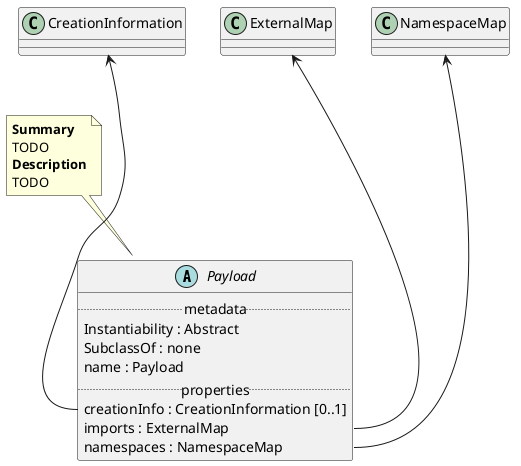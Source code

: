 @startuml
abstract Payload {
.. metadata ..
    Instantiability : Abstract
    SubclassOf : none
    name : Payload
.. properties ..
    creationInfo : CreationInformation [0..1]
    imports : ExternalMap 
    namespaces : NamespaceMap 
}
note top of Payload
<b>Summary</b>
TODO
<b>Description</b>
TODO
end note
"CreationInformation" <--- "Payload::creationInfo"
"ExternalMap" <--- "Payload::imports"
"NamespaceMap" <--- "Payload::namespaces"
@enduml
